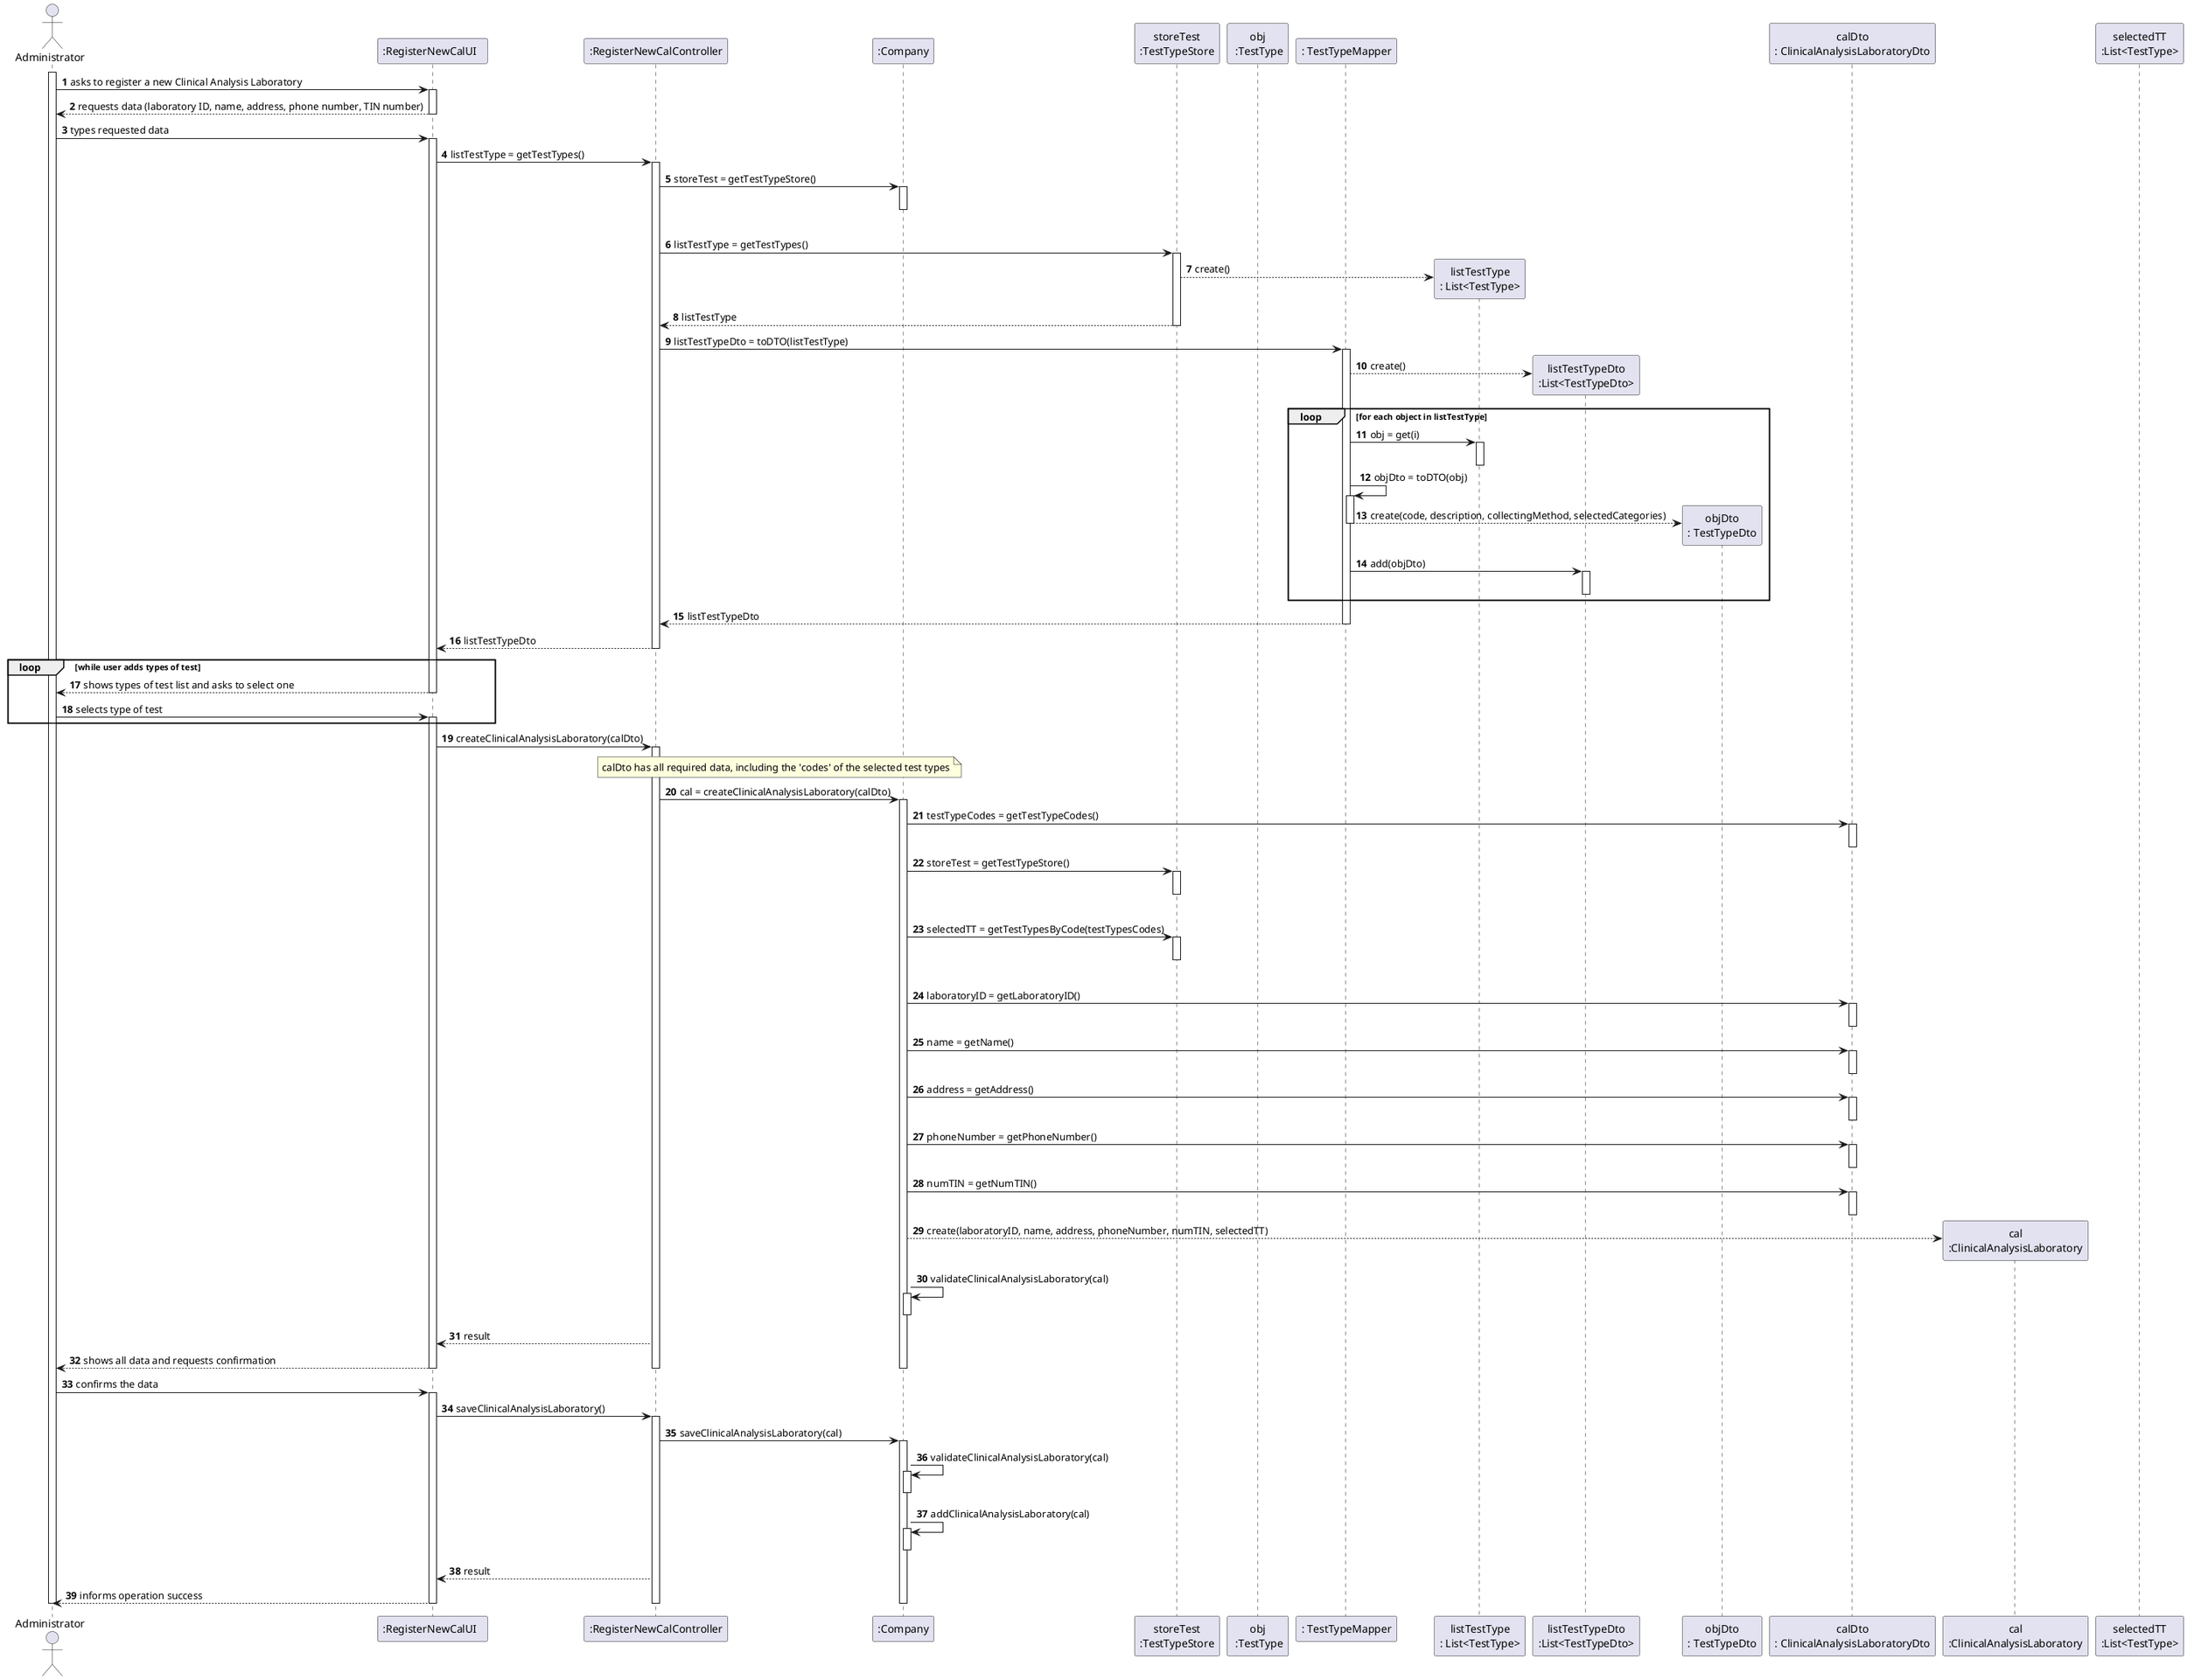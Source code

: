 @startuml
autonumber
'hide footbox
actor "Administrator" as ADM

participant ":RegisterNewCalUI  " as UI
participant ":RegisterNewCalController" as CTRL
/'participant "App" as _APP'/
/'participant "app\n:App" as APP'/
/'participant "session\n:UserSession" as SESSAO'/
participant ":Company" as PLAT
participant "storeTest\n:TestTypeStore" as TEST_TYPE_STORE
participant "obj\n :TestType" as TEST_TYPE_OBJ
participant ": TestTypeMapper" as MAPPER
participant "listTestType\n: List<TestType>" as LIST
participant "listTestTypeDto\n:List<TestTypeDto>" as LIST_DTO
participant "objDto\n: TestTypeDto" as OBJ_DTO
/'participant ":Platform" as PLAT'/
/'participant ":Laboratory" as ORG'/
/'participant "storeLab\n:LaboratoryStore" as LAB_STORE'/
participant "calDto\n: ClinicalAnalysisLaboratoryDto" as CAL_DTO
participant "cal\n:ClinicalAnalysisLaboratory" as TAREFA
participant "selectedTT\n:List<TestType>" as CAT

/'listTestType É O MESMO QUE totalTT?'/
/'participant "totalTT\n:List<TestType>" as LIST_CAT'/


activate ADM
ADM -> UI : asks to register a new Clinical Analysis Laboratory
activate UI
UI --> ADM : requests data (laboratory ID, name, address, phone number, TIN number)
deactivate UI

ADM -> UI : types requested data
activate UI

UI -> CTRL : listTestType = getTestTypes()
activate CTRL

CTRL -> PLAT : storeTest = getTestTypeStore()
activate PLAT
|||
deactivate PLAT

CTRL -> TEST_TYPE_STORE : listTestType = getTestTypes()
activate TEST_TYPE_STORE
/'|||'/

/'deactivate CTRL'/

TEST_TYPE_STORE --> LIST** : create()

TEST_TYPE_STORE --> CTRL : listTestType

deactivate TEST_TYPE_STORE

/'deactivate CTRL'/

CTRL -> MAPPER : listTestTypeDto = toDTO(listTestType)
activate MAPPER

MAPPER --> LIST_DTO** : create()

loop for each object in listTestType
MAPPER -> LIST : obj = get(i)
activate LIST
deactivate LIST

MAPPER -> MAPPER : objDto = toDTO(obj)
activate MAPPER


MAPPER --> OBJ_DTO** : create(code, description, collectingMethod, selectedCategories)
deactivate MAPPER

MAPPER -> LIST_DTO : add(objDto)
activate LIST_DTO
deactivate LIST_DTO
end


MAPPER --> CTRL : listTestTypeDto
deactivate MAPPER


CTRL --> UI : listTestTypeDto
deactivate CTRL

loop while user adds types of test
UI --> ADM : shows types of test list and asks to select one
deactivate PLAT
deactivate UI

ADM -> UI : selects type of test
activate UI
end


UI -> CTRL : createClinicalAnalysisLaboratory(calDto)
activate CTRL

/'
CTRL -> PLAT : storeTest = getTestTypeStore()
activate PLAT
|||
deactivate PLAT



CTRL -> TEST_TYPE_STORE : selectedTT = getTestTypesByCode(testTypesCodes)
activate TEST_TYPE_STORE
|||
deactivate TEST_TYPE_STORE'/

/'CTRL -> ORG : storeLab = getLaboratoryStore()
activate ORG
|||
deactivate ORG'/

/'
CTRL -> _APP: app = getInstance()
activate _APP
|||
deactivate _APP

CTRL -> APP: session = getCurrentSession()
activate APP
|||
deactivate APP

CTRL -> SESSAO : answer = isLoggedInWithRole(USER_ROLE)
activate SESSAO
|||
deactivate SESSAO'/


/'ANTES ESTAVA email = getUserEmail()
CTRL -> SESSAO: email = getUserId()
activate SESSAO
|||
deactivate SESSAO

/'org = getOrganizationByUserEmail(email)
CTRL -> PLAT: cmp = getCompanyByUserId(email)
activate PLAT
|||
deactivate PLAT'/

note over CTRL, PLAT
calDto has all required data, including the 'codes' of the selected test types
end note
CTRL -> PLAT: cal = createClinicalAnalysisLaboratory(calDto)
activate PLAT

PLAT -> CAL_DTO : testTypeCodes = getTestTypeCodes()
activate CAL_DTO
deactivate CAL_DTO

PLAT -> TEST_TYPE_STORE : storeTest = getTestTypeStore()
activate TEST_TYPE_STORE
|||
deactivate TEST_TYPE_STORE

PLAT -> TEST_TYPE_STORE : selectedTT = getTestTypesByCode(testTypesCodes)
activate TEST_TYPE_STORE
|||
deactivate TEST_TYPE_STORE


PLAT -> CAL_DTO : laboratoryID = getLaboratoryID()
activate CAL_DTO
deactivate CAL_DTO

PLAT -> CAL_DTO : name = getName()
activate CAL_DTO
deactivate CAL_DTO

PLAT -> CAL_DTO : address = getAddress()
activate CAL_DTO
deactivate CAL_DTO

PLAT -> CAL_DTO : phoneNumber = getPhoneNumber()
activate CAL_DTO
deactivate CAL_DTO

PLAT -> CAL_DTO : numTIN = getNumTIN()
activate CAL_DTO
deactivate CAL_DTO

/'PLAT -> CAL_DTO : selectedTT = getSelectedTT()
activate CAL_DTO
deactivate CAL_DTO'/

PLAT --> TAREFA**: create(laboratoryID, name, address, phoneNumber, numTIN, selectedTT)
PLAT -> PLAT: validateClinicalAnalysisLaboratory(cal)
activate PLAT
deactivate PLAT

CTRL --> UI: result

UI --> ADM: shows all data and requests confirmation
deactivate PLAT
deactivate PLAT
deactivate CTRL
deactivate UI

ADM -> UI : confirms the data
activate UI
UI -> CTRL : saveClinicalAnalysisLaboratory()
activate CTRL

CTRL -> PLAT : saveClinicalAnalysisLaboratory(cal)
activate PLAT

PLAT -> PLAT: validateClinicalAnalysisLaboratory(cal)
activate PLAT
deactivate PLAT
PLAT -> PLAT: addClinicalAnalysisLaboratory(cal)
activate PLAT
deactivate PLAT

CTRL --> UI: result

UI --> ADM : informs operation success
deactivate PLAT
deactivate CTRL
deactivate UI

deactivate ADM

/'FALTA ACRESCENTAR DTO PARA O REGISTER NEW CAL!!!!!!!!!!!!'/

@enduml
